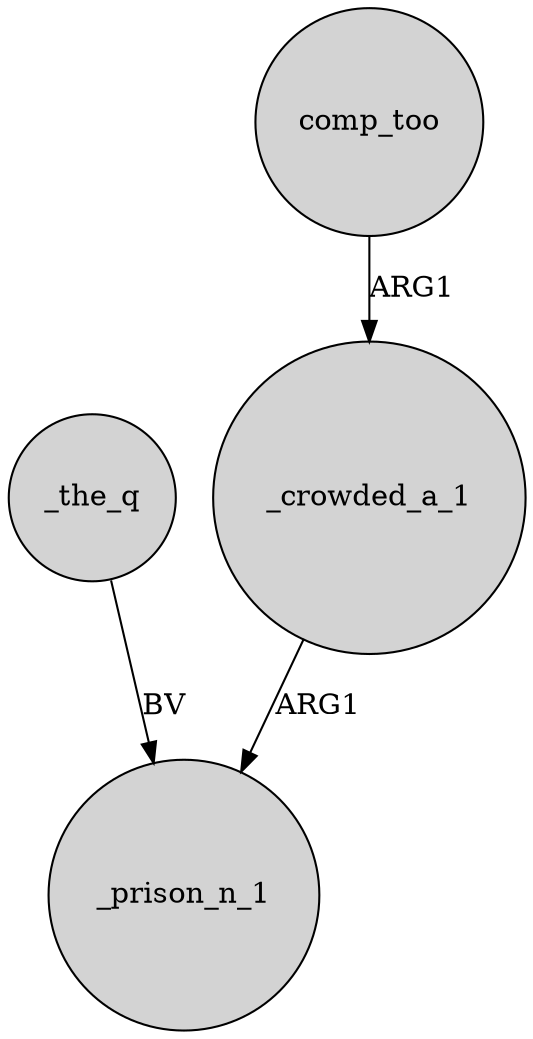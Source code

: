 digraph {
	node [shape=circle style=filled]
	_the_q -> _prison_n_1 [label=BV]
	_crowded_a_1 -> _prison_n_1 [label=ARG1]
	comp_too -> _crowded_a_1 [label=ARG1]
}
